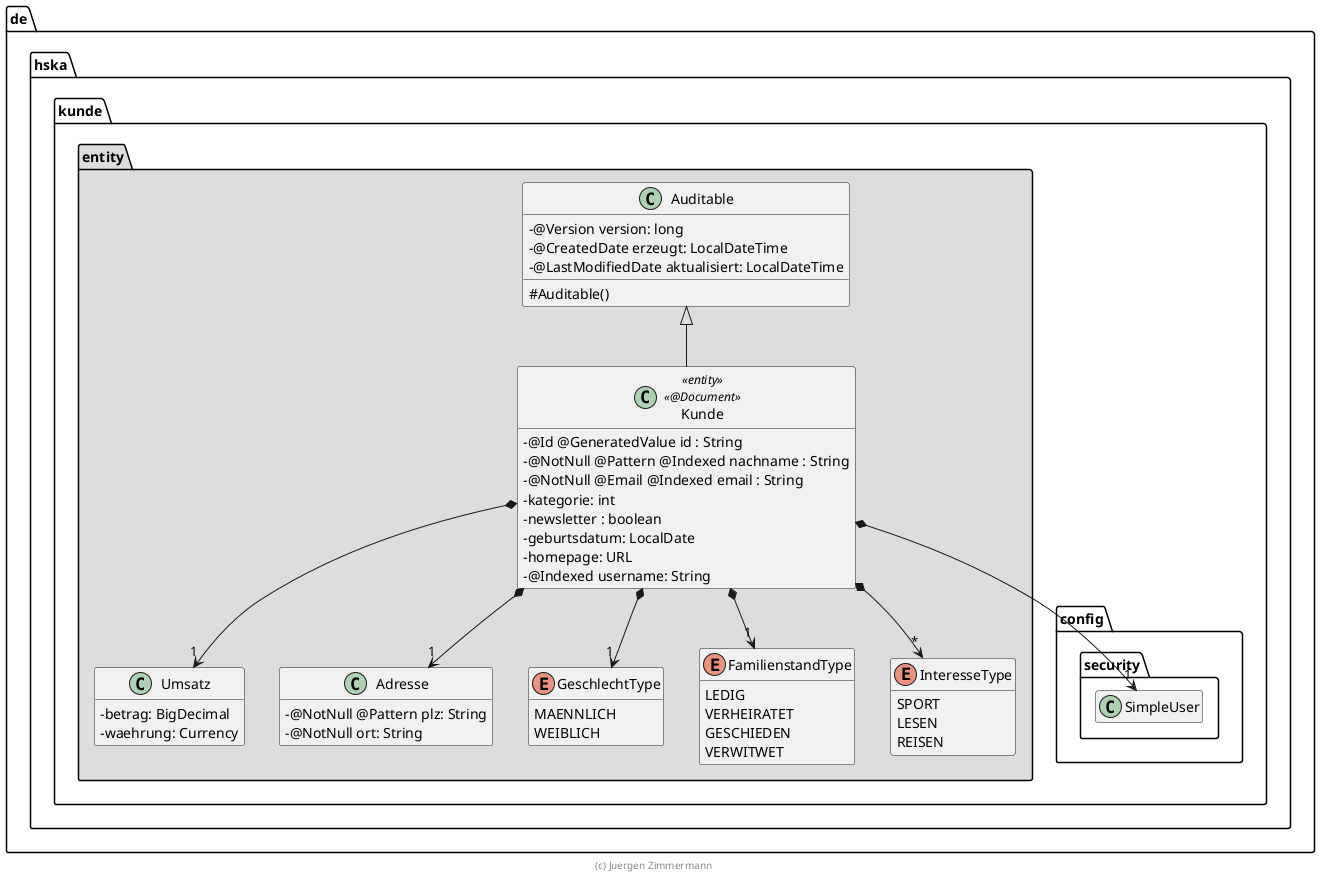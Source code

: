 @startuml
skinparam classAttributeIconSize 0
skinparam componentStyle uml2
' skinparam monochrome true

package de.hska.kunde {
    package config.security {
        class SimpleUser {
        }
    }
    package entity #DDDDDD {
        Auditable <|-- Kunde
        Kunde *-down-> "1" Umsatz
        Kunde *-down-> "1" Adresse
        Kunde *-down-> "1" GeschlechtType
        Kunde *-down-> "1" FamilienstandType
        Kunde *-down-> "*" InteresseType
        Kunde *-down-> "1" SimpleUser

        class Auditable {
            - @Version version: long
            - @CreatedDate erzeugt: LocalDateTime
            - @LastModifiedDate aktualisiert: LocalDateTime
            # Auditable()
        }

        class Umsatz {
            - betrag: BigDecimal
            - waehrung: Currency
        }

        class Adresse {
            - @NotNull @Pattern plz: String
            - @NotNull ort: String
        }

        enum GeschlechtType {
            MAENNLICH
            WEIBLICH
        }

        enum FamilienstandType {
            LEDIG
            VERHEIRATET
            GESCHIEDEN
            VERWITWET
        }

        enum InteresseType {
            SPORT
            LESEN
            REISEN
        }

        class Kunde << entity >> << @Document >> {
            - @Id @GeneratedValue id : String
            - @NotNull @Pattern @Indexed nachname : String
            - @NotNull @Email @Indexed email : String
            - kategorie: int
            - newsletter : boolean
            - geburtsdatum: LocalDate
            - homepage: URL
            - @Indexed username: String
        }
    }
}

hide empty members
hide empty methods
hide empty fields

footer (c) Juergen Zimmermann

@enduml
